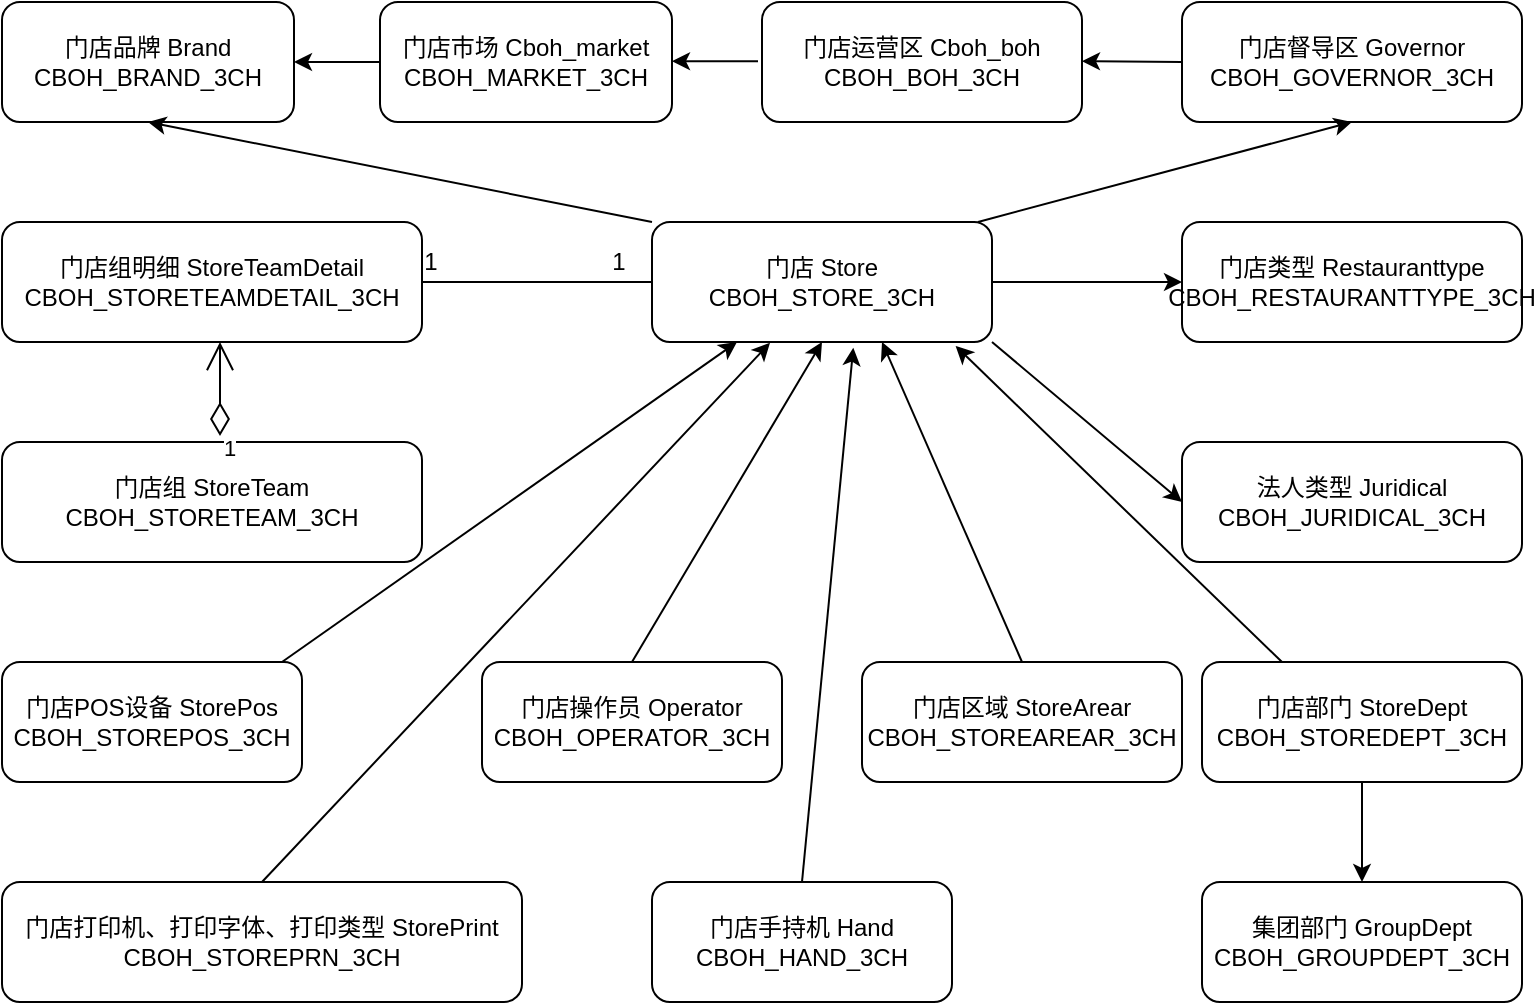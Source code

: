 <mxfile version="12.9.0" type="github">
  <diagram id="WAd7HUJI1xCaw4GOvatW" name="Page-1">
    <mxGraphModel dx="892" dy="498" grid="1" gridSize="10" guides="1" tooltips="1" connect="1" arrows="1" fold="1" page="1" pageScale="1" pageWidth="827" pageHeight="1169" math="0" shadow="0">
      <root>
        <mxCell id="0" />
        <mxCell id="1" parent="0" />
        <mxCell id="t3-glR02UN_HUnzGya-1-22" value="门店市场 Cboh_market&lt;br&gt;CBOH_MARKET_3CH" style="rounded=1;whiteSpace=wrap;html=1;" parent="1" vertex="1">
          <mxGeometry x="229" y="50" width="146" height="60" as="geometry" />
        </mxCell>
        <mxCell id="t3-glR02UN_HUnzGya-1-23" value="门店品牌 Brand&lt;br&gt;CBOH_BRAND_3CH" style="rounded=1;whiteSpace=wrap;html=1;" parent="1" vertex="1">
          <mxGeometry x="40" y="50" width="146" height="60" as="geometry" />
        </mxCell>
        <mxCell id="t3-glR02UN_HUnzGya-1-24" value="门店运营区 Cboh_boh&lt;br&gt;CBOH_BOH_3CH" style="rounded=1;whiteSpace=wrap;html=1;" parent="1" vertex="1">
          <mxGeometry x="420" y="50" width="160" height="60" as="geometry" />
        </mxCell>
        <mxCell id="t3-glR02UN_HUnzGya-1-25" value="门店组 StoreTeam&lt;br&gt;CBOH_STORETEAM_3CH" style="rounded=1;whiteSpace=wrap;html=1;" parent="1" vertex="1">
          <mxGeometry x="40" y="270" width="210" height="60" as="geometry" />
        </mxCell>
        <mxCell id="t3-glR02UN_HUnzGya-1-27" value="门店 Store&lt;br&gt;CBOH_STORE_3CH" style="rounded=1;whiteSpace=wrap;html=1;" parent="1" vertex="1">
          <mxGeometry x="365" y="160" width="170" height="60" as="geometry" />
        </mxCell>
        <mxCell id="t3-glR02UN_HUnzGya-1-29" value="门店督导区 Governor&lt;br&gt;CBOH_GOVERNOR_3CH" style="rounded=1;whiteSpace=wrap;html=1;" parent="1" vertex="1">
          <mxGeometry x="630" y="50" width="170" height="60" as="geometry" />
        </mxCell>
        <mxCell id="t3-glR02UN_HUnzGya-1-33" value="1" style="endArrow=open;html=1;endSize=12;startArrow=diamondThin;startSize=14;startFill=0;edgeStyle=orthogonalEdgeStyle;align=left;verticalAlign=bottom;" parent="1" edge="1">
          <mxGeometry x="0.072" y="40" relative="1" as="geometry">
            <mxPoint x="149" y="267" as="sourcePoint" />
            <mxPoint x="149" y="220" as="targetPoint" />
            <Array as="points" />
            <mxPoint x="40" y="40" as="offset" />
          </mxGeometry>
        </mxCell>
        <mxCell id="t3-glR02UN_HUnzGya-1-37" value="门店组明细 StoreTeamDetail&lt;br&gt;CBOH_STORETEAMDETAIL_3CH" style="rounded=1;whiteSpace=wrap;html=1;" parent="1" vertex="1">
          <mxGeometry x="40" y="160" width="210" height="60" as="geometry" />
        </mxCell>
        <mxCell id="t3-glR02UN_HUnzGya-1-38" value="" style="endArrow=none;html=1;exitX=1;exitY=0.5;exitDx=0;exitDy=0;entryX=0;entryY=0.5;entryDx=0;entryDy=0;" parent="1" source="t3-glR02UN_HUnzGya-1-37" target="t3-glR02UN_HUnzGya-1-27" edge="1">
          <mxGeometry width="50" height="50" relative="1" as="geometry">
            <mxPoint x="410" y="230" as="sourcePoint" />
            <mxPoint x="460" y="180" as="targetPoint" />
          </mxGeometry>
        </mxCell>
        <mxCell id="t3-glR02UN_HUnzGya-1-39" value="1" style="text;html=1;align=center;verticalAlign=middle;resizable=0;points=[];labelBackgroundColor=#ffffff;" parent="t3-glR02UN_HUnzGya-1-38" vertex="1" connectable="0">
          <mxGeometry x="0.565" y="-2" relative="1" as="geometry">
            <mxPoint x="7.6" y="-12" as="offset" />
          </mxGeometry>
        </mxCell>
        <mxCell id="t3-glR02UN_HUnzGya-1-40" value="1" style="text;html=1;align=center;verticalAlign=middle;resizable=0;points=[];autosize=1;" parent="1" vertex="1">
          <mxGeometry x="244" y="170" width="20" height="20" as="geometry" />
        </mxCell>
        <mxCell id="t3-glR02UN_HUnzGya-1-48" value="门店POS设备 StorePos&lt;br&gt;CBOH_STOREPOS_3CH" style="rounded=1;whiteSpace=wrap;html=1;" parent="1" vertex="1">
          <mxGeometry x="40" y="380" width="150" height="60" as="geometry" />
        </mxCell>
        <mxCell id="t3-glR02UN_HUnzGya-1-59" value="门店操作员 Operator&lt;br&gt;CBOH_OPERATOR_3CH" style="rounded=1;whiteSpace=wrap;html=1;" parent="1" vertex="1">
          <mxGeometry x="280" y="380" width="150" height="60" as="geometry" />
        </mxCell>
        <mxCell id="t3-glR02UN_HUnzGya-1-63" value="门店部门 StoreDept&lt;br&gt;CBOH_STOREDEPT_3CH" style="rounded=1;whiteSpace=wrap;html=1;" parent="1" vertex="1">
          <mxGeometry x="640" y="380" width="160" height="60" as="geometry" />
        </mxCell>
        <mxCell id="t3-glR02UN_HUnzGya-1-71" value="门店类型 Restauranttype&lt;br&gt;CBOH_RESTAURANTTYPE_3CH" style="rounded=1;whiteSpace=wrap;html=1;" parent="1" vertex="1">
          <mxGeometry x="630" y="160" width="170" height="60" as="geometry" />
        </mxCell>
        <mxCell id="t3-glR02UN_HUnzGya-1-72" value="法人类型 Juridical&lt;br&gt;CBOH_JURIDICAL_3CH" style="rounded=1;whiteSpace=wrap;html=1;" parent="1" vertex="1">
          <mxGeometry x="630" y="270" width="170" height="60" as="geometry" />
        </mxCell>
        <mxCell id="t3-glR02UN_HUnzGya-1-73" value="" style="endArrow=classic;html=1;entryX=1;entryY=0.5;entryDx=0;entryDy=0;exitX=0;exitY=0.5;exitDx=0;exitDy=0;" parent="1" source="t3-glR02UN_HUnzGya-1-22" target="t3-glR02UN_HUnzGya-1-23" edge="1">
          <mxGeometry width="50" height="50" relative="1" as="geometry">
            <mxPoint x="420" y="290" as="sourcePoint" />
            <mxPoint x="470" y="240" as="targetPoint" />
          </mxGeometry>
        </mxCell>
        <mxCell id="t3-glR02UN_HUnzGya-1-74" value="" style="endArrow=classic;html=1;entryX=1;entryY=0.5;entryDx=0;entryDy=0;exitX=0;exitY=0.5;exitDx=0;exitDy=0;" parent="1" edge="1">
          <mxGeometry width="50" height="50" relative="1" as="geometry">
            <mxPoint x="418" y="79.6" as="sourcePoint" />
            <mxPoint x="375" y="79.6" as="targetPoint" />
          </mxGeometry>
        </mxCell>
        <mxCell id="t3-glR02UN_HUnzGya-1-75" value="" style="endArrow=classic;html=1;entryX=1;entryY=0.5;entryDx=0;entryDy=0;exitX=0;exitY=0.5;exitDx=0;exitDy=0;" parent="1" source="t3-glR02UN_HUnzGya-1-29" edge="1">
          <mxGeometry width="50" height="50" relative="1" as="geometry">
            <mxPoint x="623" y="79.6" as="sourcePoint" />
            <mxPoint x="580" y="79.6" as="targetPoint" />
          </mxGeometry>
        </mxCell>
        <mxCell id="t3-glR02UN_HUnzGya-1-76" value="" style="endArrow=classic;html=1;entryX=0.5;entryY=1;entryDx=0;entryDy=0;" parent="1" target="t3-glR02UN_HUnzGya-1-29" edge="1">
          <mxGeometry width="50" height="50" relative="1" as="geometry">
            <mxPoint x="528" y="160" as="sourcePoint" />
            <mxPoint x="578" y="110" as="targetPoint" />
          </mxGeometry>
        </mxCell>
        <mxCell id="t3-glR02UN_HUnzGya-1-77" value="" style="endArrow=classic;html=1;entryX=0.5;entryY=1;entryDx=0;entryDy=0;exitX=0;exitY=0;exitDx=0;exitDy=0;" parent="1" source="t3-glR02UN_HUnzGya-1-27" target="t3-glR02UN_HUnzGya-1-23" edge="1">
          <mxGeometry width="50" height="50" relative="1" as="geometry">
            <mxPoint x="538" y="170" as="sourcePoint" />
            <mxPoint x="725" y="100" as="targetPoint" />
          </mxGeometry>
        </mxCell>
        <mxCell id="t3-glR02UN_HUnzGya-1-78" value="" style="endArrow=classic;html=1;entryX=0;entryY=0.5;entryDx=0;entryDy=0;exitX=1;exitY=0.5;exitDx=0;exitDy=0;" parent="1" source="t3-glR02UN_HUnzGya-1-27" target="t3-glR02UN_HUnzGya-1-71" edge="1">
          <mxGeometry width="50" height="50" relative="1" as="geometry">
            <mxPoint x="420" y="270" as="sourcePoint" />
            <mxPoint x="470" y="220" as="targetPoint" />
          </mxGeometry>
        </mxCell>
        <mxCell id="t3-glR02UN_HUnzGya-1-79" value="" style="endArrow=classic;html=1;entryX=0;entryY=0.5;entryDx=0;entryDy=0;exitX=1;exitY=1;exitDx=0;exitDy=0;" parent="1" source="t3-glR02UN_HUnzGya-1-27" target="t3-glR02UN_HUnzGya-1-72" edge="1">
          <mxGeometry width="50" height="50" relative="1" as="geometry">
            <mxPoint x="540" y="200" as="sourcePoint" />
            <mxPoint x="635.58" y="174.78" as="targetPoint" />
          </mxGeometry>
        </mxCell>
        <mxCell id="t3-glR02UN_HUnzGya-1-80" value="集团部门 GroupDept&lt;br&gt;CBOH_GROUPDEPT_3CH" style="rounded=1;whiteSpace=wrap;html=1;" parent="1" vertex="1">
          <mxGeometry x="640" y="490" width="160" height="60" as="geometry" />
        </mxCell>
        <mxCell id="t3-glR02UN_HUnzGya-1-81" value="" style="endArrow=classic;html=1;entryX=0.893;entryY=1.033;entryDx=0;entryDy=0;entryPerimeter=0;exitX=0.25;exitY=0;exitDx=0;exitDy=0;" parent="1" source="t3-glR02UN_HUnzGya-1-63" target="t3-glR02UN_HUnzGya-1-27" edge="1">
          <mxGeometry width="50" height="50" relative="1" as="geometry">
            <mxPoint x="650" y="390" as="sourcePoint" />
            <mxPoint x="500" y="230" as="targetPoint" />
          </mxGeometry>
        </mxCell>
        <mxCell id="t3-glR02UN_HUnzGya-1-82" value="" style="endArrow=classic;html=1;entryX=0.5;entryY=0;entryDx=0;entryDy=0;exitX=0.5;exitY=1;exitDx=0;exitDy=0;" parent="1" source="t3-glR02UN_HUnzGya-1-63" target="t3-glR02UN_HUnzGya-1-80" edge="1">
          <mxGeometry width="50" height="50" relative="1" as="geometry">
            <mxPoint x="420" y="350" as="sourcePoint" />
            <mxPoint x="470" y="300" as="targetPoint" />
          </mxGeometry>
        </mxCell>
        <mxCell id="t3-glR02UN_HUnzGya-1-83" value="" style="endArrow=classic;html=1;exitX=0.5;exitY=0;exitDx=0;exitDy=0;entryX=0.5;entryY=1;entryDx=0;entryDy=0;" parent="1" source="t3-glR02UN_HUnzGya-1-59" target="t3-glR02UN_HUnzGya-1-27" edge="1">
          <mxGeometry width="50" height="50" relative="1" as="geometry">
            <mxPoint x="550.07" y="359.58" as="sourcePoint" />
            <mxPoint x="502.5" y="230" as="targetPoint" />
          </mxGeometry>
        </mxCell>
        <mxCell id="t3-glR02UN_HUnzGya-1-84" value="" style="endArrow=classic;html=1;entryX=0.25;entryY=1;entryDx=0;entryDy=0;" parent="1" target="t3-glR02UN_HUnzGya-1-27" edge="1">
          <mxGeometry width="50" height="50" relative="1" as="geometry">
            <mxPoint x="180" y="380" as="sourcePoint" />
            <mxPoint x="470" y="270" as="targetPoint" />
          </mxGeometry>
        </mxCell>
        <mxCell id="t3-glR02UN_HUnzGya-1-85" value="门店区域 StoreArear&lt;br&gt;CBOH_STOREAREAR_3CH" style="rounded=1;whiteSpace=wrap;html=1;" parent="1" vertex="1">
          <mxGeometry x="470" y="380" width="160" height="60" as="geometry" />
        </mxCell>
        <mxCell id="t3-glR02UN_HUnzGya-1-86" value="" style="endArrow=classic;html=1;exitX=0.5;exitY=0;exitDx=0;exitDy=0;" parent="1" source="t3-glR02UN_HUnzGya-1-85" edge="1">
          <mxGeometry width="50" height="50" relative="1" as="geometry">
            <mxPoint x="420" y="350" as="sourcePoint" />
            <mxPoint x="480" y="220" as="targetPoint" />
          </mxGeometry>
        </mxCell>
        <mxCell id="t3-glR02UN_HUnzGya-1-87" value="门店打印机、打印字体、打印类型 StorePrint&lt;br&gt;CBOH_STOREPRN_3CH" style="rounded=1;whiteSpace=wrap;html=1;" parent="1" vertex="1">
          <mxGeometry x="40" y="490" width="260" height="60" as="geometry" />
        </mxCell>
        <mxCell id="t3-glR02UN_HUnzGya-1-88" value="" style="endArrow=classic;html=1;entryX=0.347;entryY=1.007;entryDx=0;entryDy=0;entryPerimeter=0;exitX=0.5;exitY=0;exitDx=0;exitDy=0;" parent="1" source="t3-glR02UN_HUnzGya-1-87" target="t3-glR02UN_HUnzGya-1-27" edge="1">
          <mxGeometry width="50" height="50" relative="1" as="geometry">
            <mxPoint x="420" y="360" as="sourcePoint" />
            <mxPoint x="470" y="310" as="targetPoint" />
          </mxGeometry>
        </mxCell>
        <mxCell id="t3-glR02UN_HUnzGya-1-89" value="门店手持机 Hand&lt;br&gt;CBOH_HAND_3CH" style="rounded=1;whiteSpace=wrap;html=1;" parent="1" vertex="1">
          <mxGeometry x="365" y="490" width="150" height="60" as="geometry" />
        </mxCell>
        <mxCell id="t3-glR02UN_HUnzGya-1-90" value="" style="endArrow=classic;html=1;entryX=0.592;entryY=1.047;entryDx=0;entryDy=0;entryPerimeter=0;exitX=0.5;exitY=0;exitDx=0;exitDy=0;" parent="1" source="t3-glR02UN_HUnzGya-1-89" target="t3-glR02UN_HUnzGya-1-27" edge="1">
          <mxGeometry width="50" height="50" relative="1" as="geometry">
            <mxPoint x="420" y="420" as="sourcePoint" />
            <mxPoint x="470" y="370" as="targetPoint" />
          </mxGeometry>
        </mxCell>
      </root>
    </mxGraphModel>
  </diagram>
</mxfile>
